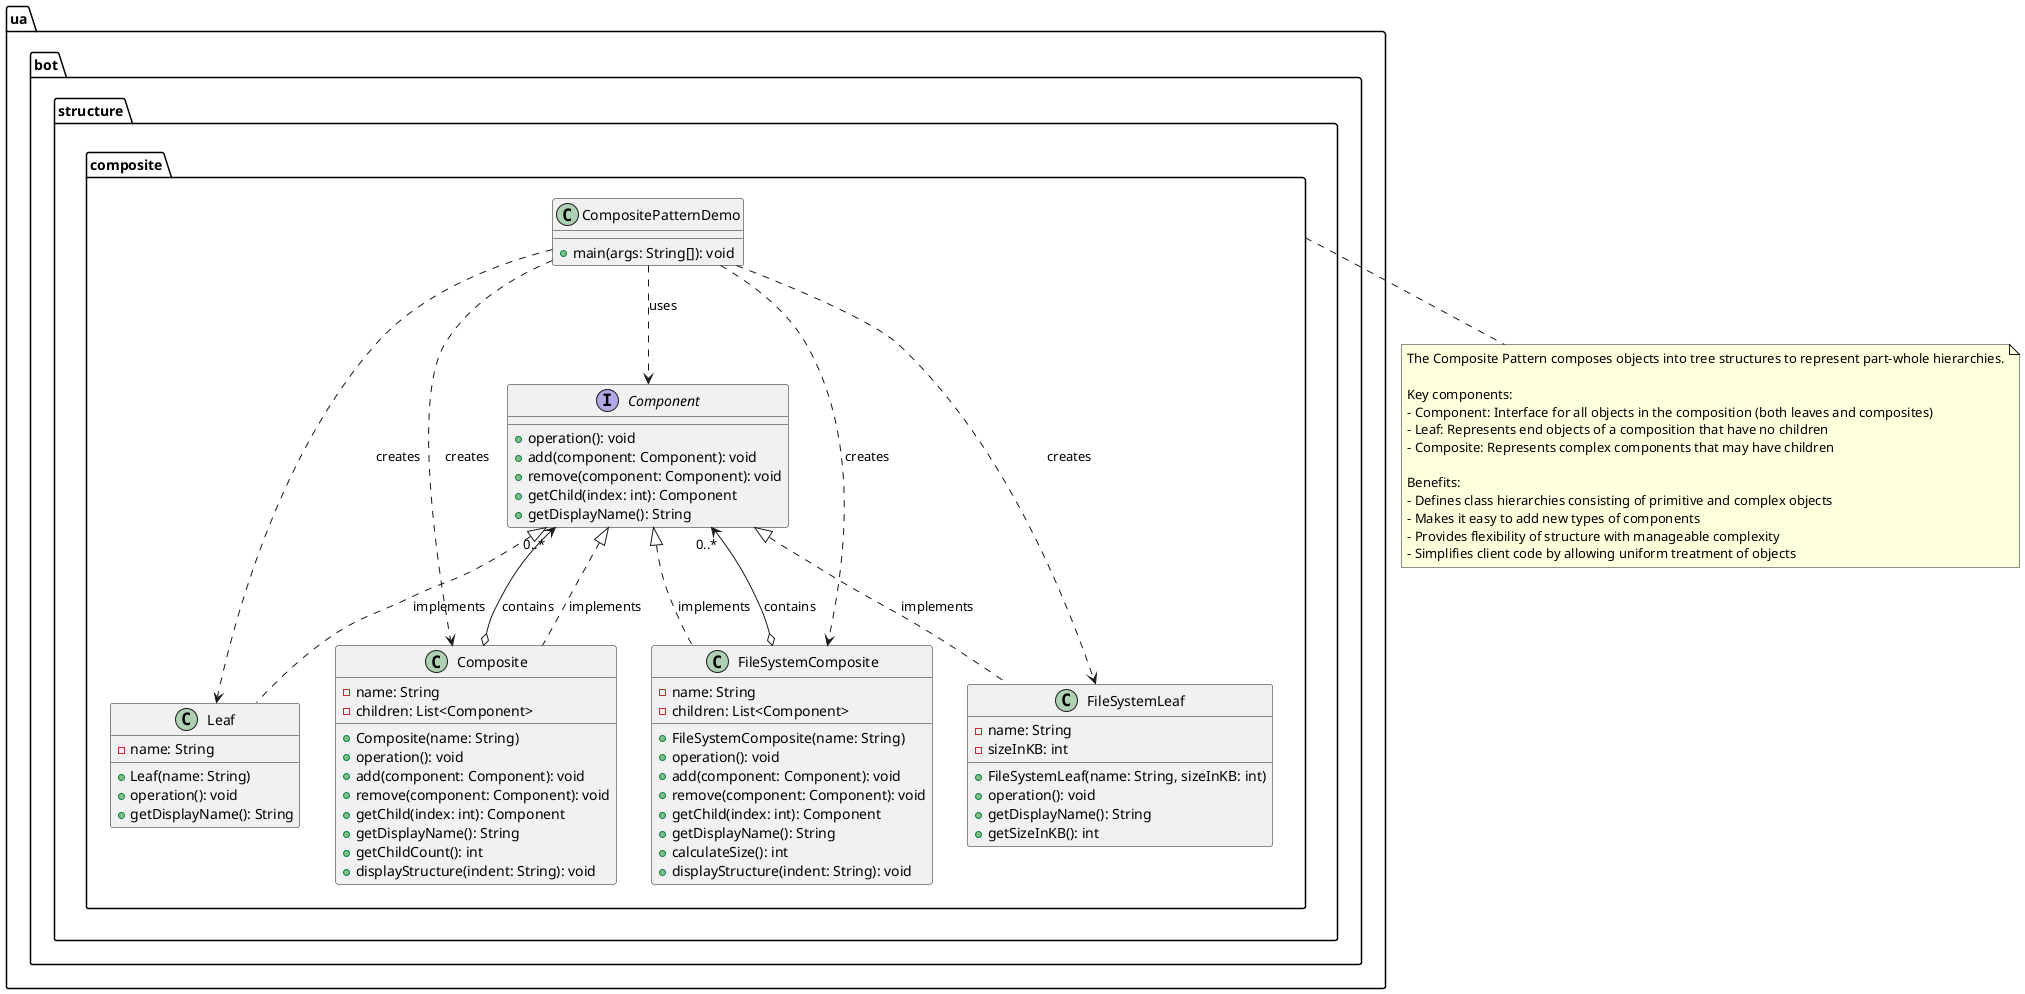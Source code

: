 @startuml Composite Pattern

package "ua.bot.structure.composite" {
    interface "Component" {
        +operation(): void
        +add(component: Component): void
        +remove(component: Component): void
        +getChild(index: int): Component
        +getDisplayName(): String
    }
    
    class "Leaf" {
        -name: String
        +Leaf(name: String)
        +operation(): void
        +getDisplayName(): String
    }
    
    class "Composite" {
        -name: String
        -children: List<Component>
        +Composite(name: String)
        +operation(): void
        +add(component: Component): void
        +remove(component: Component): void
        +getChild(index: int): Component
        +getDisplayName(): String
        +getChildCount(): int
        +displayStructure(indent: String): void
    }
    
    class "FileSystemLeaf" {
        -name: String
        -sizeInKB: int
        +FileSystemLeaf(name: String, sizeInKB: int)
        +operation(): void
        +getDisplayName(): String
        +getSizeInKB(): int
    }
    
    class "FileSystemComposite" {
        -name: String
        -children: List<Component>
        +FileSystemComposite(name: String)
        +operation(): void
        +add(component: Component): void
        +remove(component: Component): void
        +getChild(index: int): Component
        +getDisplayName(): String
        +calculateSize(): int
        +displayStructure(indent: String): void
    }
    
    class "CompositePatternDemo" {
        +main(args: String[]): void
    }
    
    Component <|.. Leaf : implements
    Component <|.. Composite : implements
    Component <|.. FileSystemLeaf : implements
    Component <|.. FileSystemComposite : implements
    Composite o--> "0..*" Component : contains
    FileSystemComposite o--> "0..*" Component : contains
    CompositePatternDemo ..> Component : uses
    CompositePatternDemo ..> Leaf : creates
    CompositePatternDemo ..> Composite : creates
    CompositePatternDemo ..> FileSystemLeaf : creates
    CompositePatternDemo ..> FileSystemComposite : creates
}

note bottom of ua.bot.structure.composite
  The Composite Pattern composes objects into tree structures to represent part-whole hierarchies.
  
  Key components:
  - Component: Interface for all objects in the composition (both leaves and composites)
  - Leaf: Represents end objects of a composition that have no children
  - Composite: Represents complex components that may have children
  
  Benefits:
  - Defines class hierarchies consisting of primitive and complex objects
  - Makes it easy to add new types of components
  - Provides flexibility of structure with manageable complexity
  - Simplifies client code by allowing uniform treatment of objects
end note

@enduml
